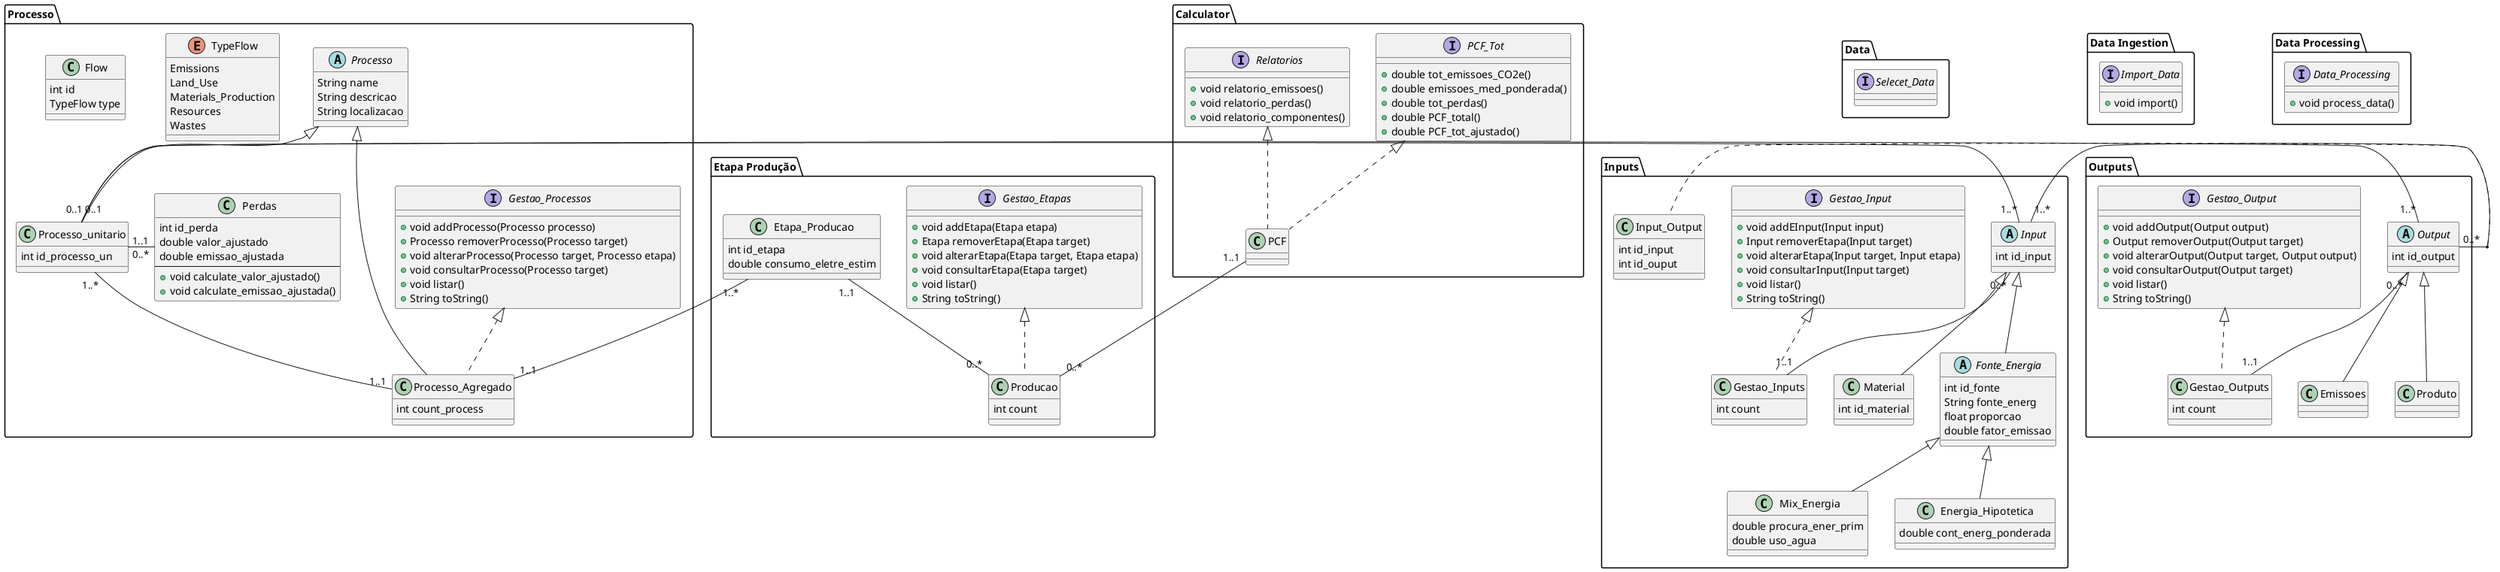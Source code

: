 @startuml DiagramaClases

/'NOTAS IMPORTANTES
Processo - o processo não devia estar ligado ao conjunto de inputs e ao conjunto de output
pelo motivo que um processo pode ter varios ou um input/output

'/

/'
Inicio packages
'/
package "Data" {
    interface Selecet_Data {

    }

}

package "Data Ingestion" {
    interface Import_Data {
        + void import()
    }
}

package "Data Processing" {
    interface Data_Processing {
        + void process_data()
    }
}

package "Inputs" {
    interface Gestao_Input {
        + void addEInput(Input input)
        + Input removerEtapa(Input target)
        + void alterarEtapa(Input target, Input etapa)
        + void consultarInput(Input target)
        + void listar()
        + String toString() 
    }

    class Gestao_Inputs implements Gestao_Input {
        int count 
    }

    abstract class Input {
        int id_input
    }

    class Material extends Input {
        int id_material
    }

    abstract class Fonte_Energia extends Input {
        int id_fonte
        String fonte_energ
        float proporcao
        double fator_emissao
    }

    class Mix_Energia extends Fonte_Energia {
        double procura_ener_prim
        double uso_agua
    }

    class Energia_Hipotetica extends Fonte_Energia {
        double cont_energ_ponderada
    }

    /'
    Este classe junta um input e um ouptut numa classe
    apenas, porque existe coisas que são um input/output ao mesmo tempo
    '/
    class Input_Output {
        int id_input
        int id_ouput
    }

    Input "0..*" -- "1..1" Gestao_Inputs
}

package "Outputs" {
    interface Gestao_Output {
        + void addOutput(Output output)
        + Output removerOutput(Output target)
        + void alterarOutput(Output target, Output output)
        + void consultarOutput(Output target)
        + void listar()
        + String toString() 
    }

    class Gestao_Outputs implements Gestao_Output {
        int count
    }

    abstract class Output {
        int id_output
    }

    class Emissoes extends Output {

    }

    class Produto extends Output {
    
    }

    /'Output Ligacoes'/
    Output "0..*" -- "1..1" Gestao_Outputs
}

package "Processo" {
    interface Gestao_Processos {
        + void addProcesso(Processo processo)
        + Processo removerProcesso(Processo target)
        + void alterarProcesso(Processo target, Processo etapa)
        + void consultarProcesso(Processo target)
        + void listar()
        + String toString() 
    }

    /'
    Fazer ligação 0..* com o Processo_unitario 
    '/
    abstract class Processo {
        String name
        String descricao
        String localizacao
    }

    class Processo_Agregado extends Processo implements Gestao_Processos {
        int count_process
    }

    class Processo_unitario extends Processo {
        int id_processo_un
    }

    /'
    Aqui mete-se uma variavel
    para saber o valor necessario
    do input ou essa variavel vai 
    estar no processo?
    '/

    /'
    As perdas nao seria uma interface
    do processo?????
    '/
    class Perdas {
        int id_perda
        double valor_ajustado
        double emissao_ajustada
        --
        + void calculate_valor_ajustado()
        + void calculate_emissao_ajustada()
    }

    enum TypeFlow {
        Emissions
        Land_Use
        Materials_Production
        Resources
        Wastes
    }

    class Flow {
        int id
        TypeFlow type
    }

    Processo_unitario "1..1" - "0..*" Perdas
    Processo_unitario "0..1" - "1..*" Input
    Processo_unitario "0..1" - "1..*" Output
}

package "Etapa Produção" {

    interface Gestao_Etapas {
        + void addEtapa(Etapa etapa)
        + Etapa removerEtapa(Etapa target)
        + void alterarEtapa(Etapa target, Etapa etapa)
        + void consultarEtapa(Etapa target)
        + void listar()
        + String toString()
    }

    class Producao implements Gestao_Etapas{
        int count
    }

    class Etapa_Producao {
        int id_etapa
        double consumo_eletre_estim    
    }

    /'Etapa Produção Ligacoes'/
    Etapa_Producao "1..1" -- "0..*" Producao
}

package "Calculator" {
    /'
    Ver quais vão ser os argumentos de cada
    calculo

    Ver qual será melhor double ou float
    '/
    interface PCF_Tot {
       + double tot_emissoes_CO2e() 
       + double emissoes_med_ponderada()
       + double tot_perdas()
       + double PCF_total()
       + double PCF_tot_ajustado()
    }

    interface Relatorios {
        + void relatorio_emissoes()
        + void relatorio_perdas()
        + void relatorio_componentes()
    }

    /'
    Aqui vai ser guardado todos os 
    resultados das contas para obter o PCF
    e os seus dados
    '/
    class PCF implements PCF_Tot, Relatorios {

    }
}

/'
Fim dos packages
'/

/'
Inicio das ligações
'/


/'Input Ligacoes'/

Processo_unitario "1..*" -- "1..1" Processo_Agregado
Etapa_Producao "1..*" -- "1..1" Processo_Agregado

/'Ligações Processos'/
/'Ligaçoes PCF'/
PCF "1..1" -- "0..*" Producao

/'Ligação Input com Output'/
Input "1..*" - "0..*" Output
(Input, Output) .. Input_Output

/'
Fim das ligações
'/
@enduml